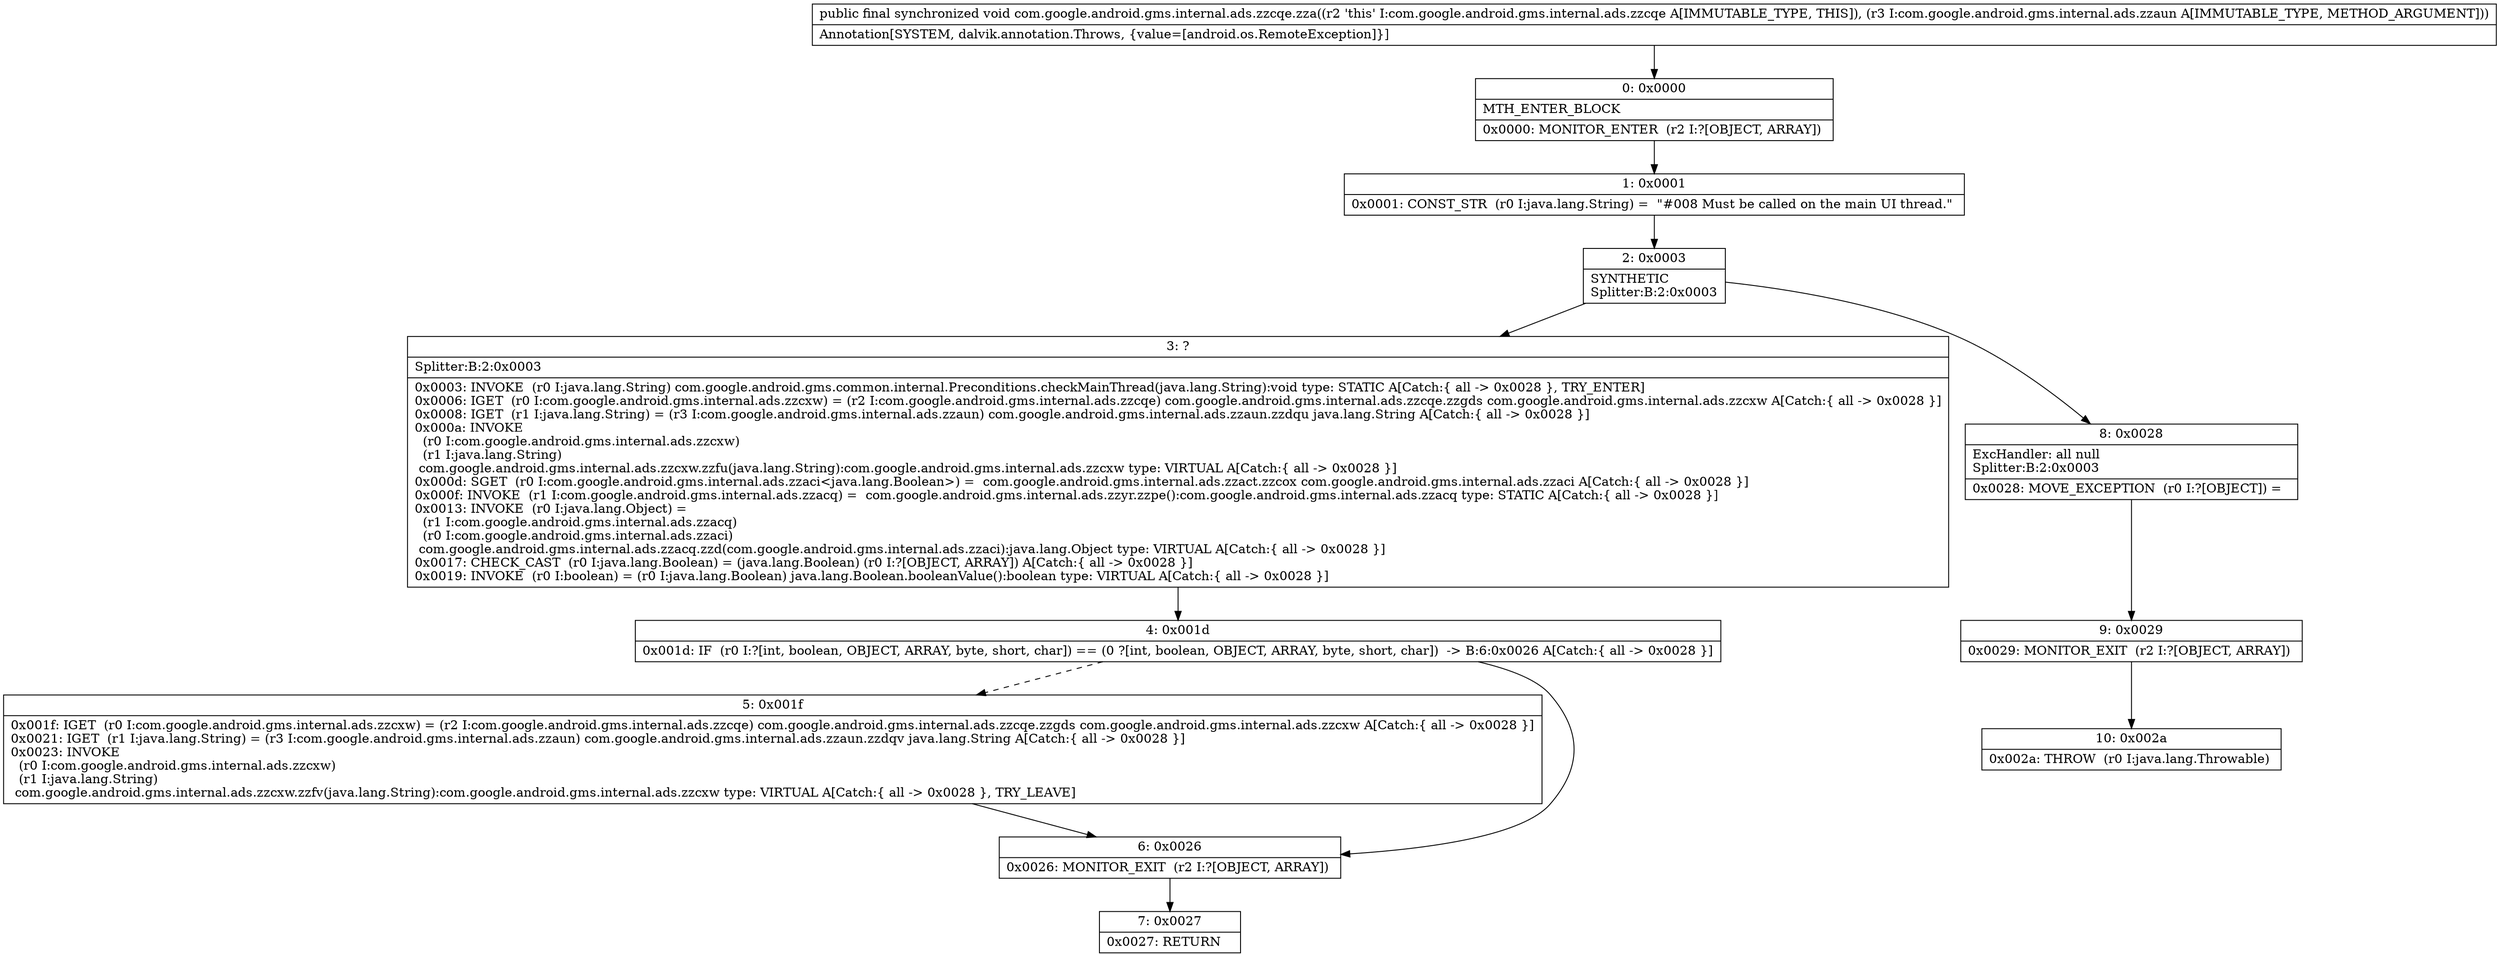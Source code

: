 digraph "CFG forcom.google.android.gms.internal.ads.zzcqe.zza(Lcom\/google\/android\/gms\/internal\/ads\/zzaun;)V" {
Node_0 [shape=record,label="{0\:\ 0x0000|MTH_ENTER_BLOCK\l|0x0000: MONITOR_ENTER  (r2 I:?[OBJECT, ARRAY]) \l}"];
Node_1 [shape=record,label="{1\:\ 0x0001|0x0001: CONST_STR  (r0 I:java.lang.String) =  \"#008 Must be called on the main UI thread.\" \l}"];
Node_2 [shape=record,label="{2\:\ 0x0003|SYNTHETIC\lSplitter:B:2:0x0003\l}"];
Node_3 [shape=record,label="{3\:\ ?|Splitter:B:2:0x0003\l|0x0003: INVOKE  (r0 I:java.lang.String) com.google.android.gms.common.internal.Preconditions.checkMainThread(java.lang.String):void type: STATIC A[Catch:\{ all \-\> 0x0028 \}, TRY_ENTER]\l0x0006: IGET  (r0 I:com.google.android.gms.internal.ads.zzcxw) = (r2 I:com.google.android.gms.internal.ads.zzcqe) com.google.android.gms.internal.ads.zzcqe.zzgds com.google.android.gms.internal.ads.zzcxw A[Catch:\{ all \-\> 0x0028 \}]\l0x0008: IGET  (r1 I:java.lang.String) = (r3 I:com.google.android.gms.internal.ads.zzaun) com.google.android.gms.internal.ads.zzaun.zzdqu java.lang.String A[Catch:\{ all \-\> 0x0028 \}]\l0x000a: INVOKE  \l  (r0 I:com.google.android.gms.internal.ads.zzcxw)\l  (r1 I:java.lang.String)\l com.google.android.gms.internal.ads.zzcxw.zzfu(java.lang.String):com.google.android.gms.internal.ads.zzcxw type: VIRTUAL A[Catch:\{ all \-\> 0x0028 \}]\l0x000d: SGET  (r0 I:com.google.android.gms.internal.ads.zzaci\<java.lang.Boolean\>) =  com.google.android.gms.internal.ads.zzact.zzcox com.google.android.gms.internal.ads.zzaci A[Catch:\{ all \-\> 0x0028 \}]\l0x000f: INVOKE  (r1 I:com.google.android.gms.internal.ads.zzacq) =  com.google.android.gms.internal.ads.zzyr.zzpe():com.google.android.gms.internal.ads.zzacq type: STATIC A[Catch:\{ all \-\> 0x0028 \}]\l0x0013: INVOKE  (r0 I:java.lang.Object) = \l  (r1 I:com.google.android.gms.internal.ads.zzacq)\l  (r0 I:com.google.android.gms.internal.ads.zzaci)\l com.google.android.gms.internal.ads.zzacq.zzd(com.google.android.gms.internal.ads.zzaci):java.lang.Object type: VIRTUAL A[Catch:\{ all \-\> 0x0028 \}]\l0x0017: CHECK_CAST  (r0 I:java.lang.Boolean) = (java.lang.Boolean) (r0 I:?[OBJECT, ARRAY]) A[Catch:\{ all \-\> 0x0028 \}]\l0x0019: INVOKE  (r0 I:boolean) = (r0 I:java.lang.Boolean) java.lang.Boolean.booleanValue():boolean type: VIRTUAL A[Catch:\{ all \-\> 0x0028 \}]\l}"];
Node_4 [shape=record,label="{4\:\ 0x001d|0x001d: IF  (r0 I:?[int, boolean, OBJECT, ARRAY, byte, short, char]) == (0 ?[int, boolean, OBJECT, ARRAY, byte, short, char])  \-\> B:6:0x0026 A[Catch:\{ all \-\> 0x0028 \}]\l}"];
Node_5 [shape=record,label="{5\:\ 0x001f|0x001f: IGET  (r0 I:com.google.android.gms.internal.ads.zzcxw) = (r2 I:com.google.android.gms.internal.ads.zzcqe) com.google.android.gms.internal.ads.zzcqe.zzgds com.google.android.gms.internal.ads.zzcxw A[Catch:\{ all \-\> 0x0028 \}]\l0x0021: IGET  (r1 I:java.lang.String) = (r3 I:com.google.android.gms.internal.ads.zzaun) com.google.android.gms.internal.ads.zzaun.zzdqv java.lang.String A[Catch:\{ all \-\> 0x0028 \}]\l0x0023: INVOKE  \l  (r0 I:com.google.android.gms.internal.ads.zzcxw)\l  (r1 I:java.lang.String)\l com.google.android.gms.internal.ads.zzcxw.zzfv(java.lang.String):com.google.android.gms.internal.ads.zzcxw type: VIRTUAL A[Catch:\{ all \-\> 0x0028 \}, TRY_LEAVE]\l}"];
Node_6 [shape=record,label="{6\:\ 0x0026|0x0026: MONITOR_EXIT  (r2 I:?[OBJECT, ARRAY]) \l}"];
Node_7 [shape=record,label="{7\:\ 0x0027|0x0027: RETURN   \l}"];
Node_8 [shape=record,label="{8\:\ 0x0028|ExcHandler: all null\lSplitter:B:2:0x0003\l|0x0028: MOVE_EXCEPTION  (r0 I:?[OBJECT]) =  \l}"];
Node_9 [shape=record,label="{9\:\ 0x0029|0x0029: MONITOR_EXIT  (r2 I:?[OBJECT, ARRAY]) \l}"];
Node_10 [shape=record,label="{10\:\ 0x002a|0x002a: THROW  (r0 I:java.lang.Throwable) \l}"];
MethodNode[shape=record,label="{public final synchronized void com.google.android.gms.internal.ads.zzcqe.zza((r2 'this' I:com.google.android.gms.internal.ads.zzcqe A[IMMUTABLE_TYPE, THIS]), (r3 I:com.google.android.gms.internal.ads.zzaun A[IMMUTABLE_TYPE, METHOD_ARGUMENT]))  | Annotation[SYSTEM, dalvik.annotation.Throws, \{value=[android.os.RemoteException]\}]\l}"];
MethodNode -> Node_0;
Node_0 -> Node_1;
Node_1 -> Node_2;
Node_2 -> Node_3;
Node_2 -> Node_8;
Node_3 -> Node_4;
Node_4 -> Node_5[style=dashed];
Node_4 -> Node_6;
Node_5 -> Node_6;
Node_6 -> Node_7;
Node_8 -> Node_9;
Node_9 -> Node_10;
}


